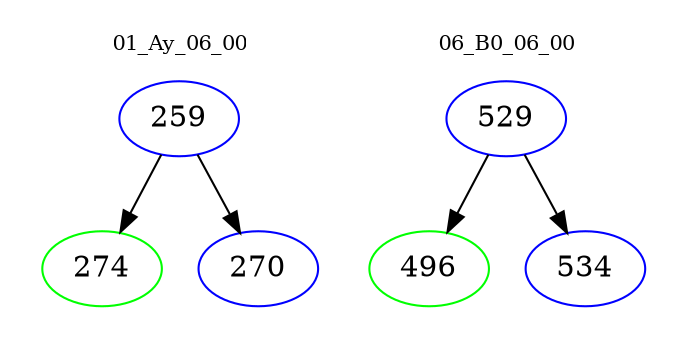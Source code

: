 digraph{
subgraph cluster_0 {
color = white
label = "01_Ay_06_00";
fontsize=10;
T0_259 [label="259", color="blue"]
T0_259 -> T0_274 [color="black"]
T0_274 [label="274", color="green"]
T0_259 -> T0_270 [color="black"]
T0_270 [label="270", color="blue"]
}
subgraph cluster_1 {
color = white
label = "06_B0_06_00";
fontsize=10;
T1_529 [label="529", color="blue"]
T1_529 -> T1_496 [color="black"]
T1_496 [label="496", color="green"]
T1_529 -> T1_534 [color="black"]
T1_534 [label="534", color="blue"]
}
}
